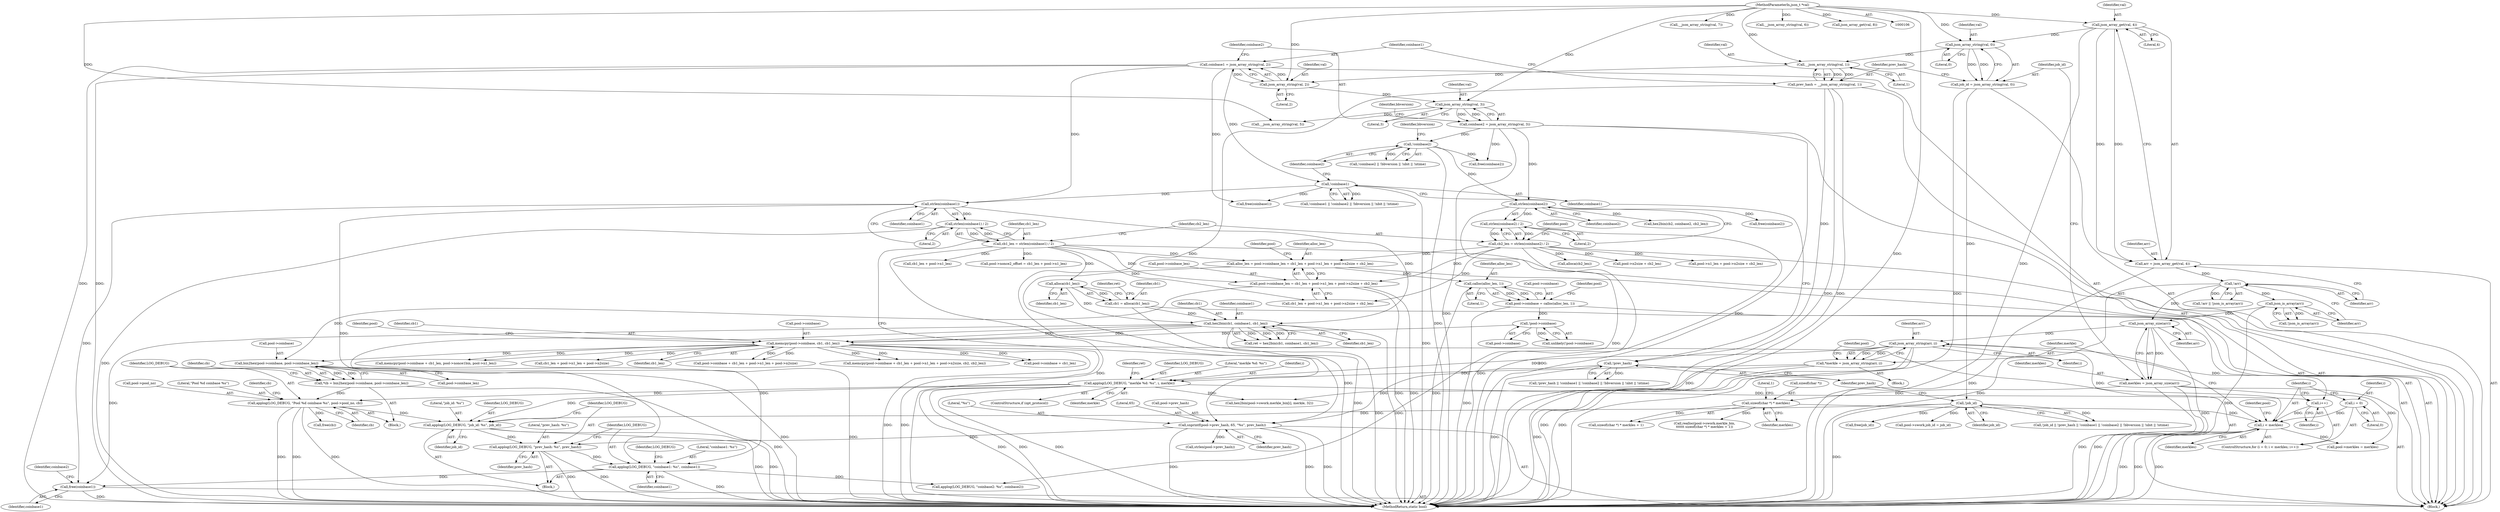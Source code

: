 digraph "0_cgminer_e1c5050734123973b99d181c45e74b2cbb00272e_1@API" {
"1000665" [label="(Call,free(coinbase1))"];
"1000258" [label="(Call,strlen(coinbase1))"];
"1000203" [label="(Call,!coinbase1)"];
"1000164" [label="(Call,coinbase1 = json_array_string(val, 2))"];
"1000166" [label="(Call,json_array_string(val, 2))"];
"1000161" [label="(Call,__json_array_string(val, 1))"];
"1000156" [label="(Call,json_array_string(val, 0))"];
"1000139" [label="(Call,json_array_get(val, 4))"];
"1000108" [label="(MethodParameterIn,json_t *val)"];
"1000638" [label="(Call,applog(LOG_DEBUG, \"coinbase1: %s\", coinbase1))"];
"1000634" [label="(Call,applog(LOG_DEBUG, \"prev_hash: %s\", prev_hash))"];
"1000630" [label="(Call,applog(LOG_DEBUG, \"job_id: %s\", job_id))"];
"1000612" [label="(Call,applog(LOG_DEBUG, \"Pool %d coinbase %s\", pool->pool_no, cb))"];
"1000402" [label="(Call,applog(LOG_DEBUG, \"merkle %d: %s\", i, merkle))"];
"1000374" [label="(Call,json_array_string(arr, i))"];
"1000152" [label="(Call,json_array_size(arr))"];
"1000147" [label="(Call,json_is_array(arr))"];
"1000144" [label="(Call,!arr)"];
"1000137" [label="(Call,arr = json_array_get(val, 4))"];
"1000365" [label="(Call,i < merkles)"];
"1000368" [label="(Call,i++)"];
"1000362" [label="(Call,i = 0)"];
"1000356" [label="(Call,sizeof(char *) * merkles)"];
"1000150" [label="(Call,merkles = json_array_size(arr))"];
"1000372" [label="(Call,*merkle = json_array_string(arr, i))"];
"1000603" [label="(Call,*cb = bin2hex(pool->coinbase, pool->coinbase_len))"];
"1000605" [label="(Call,bin2hex(pool->coinbase, pool->coinbase_len))"];
"1000565" [label="(Call,memcpy(pool->coinbase, cb1, cb1_len))"];
"1000558" [label="(Call,!pool->coinbase)"];
"1000549" [label="(Call,pool->coinbase = calloc(alloc_len, 1))"];
"1000553" [label="(Call,calloc(alloc_len, 1))"];
"1000295" [label="(Call,alloc_len = pool->coinbase_len = cb1_len + pool->n1_len + pool->n2size + cb2_len)"];
"1000297" [label="(Call,pool->coinbase_len = cb1_len + pool->n1_len + pool->n2size + cb2_len)"];
"1000255" [label="(Call,cb1_len = strlen(coinbase1) / 2)"];
"1000257" [label="(Call,strlen(coinbase1) / 2)"];
"1000261" [label="(Call,cb2_len = strlen(coinbase2) / 2)"];
"1000263" [label="(Call,strlen(coinbase2) / 2)"];
"1000264" [label="(Call,strlen(coinbase2))"];
"1000206" [label="(Call,!coinbase2)"];
"1000169" [label="(Call,coinbase2 = json_array_string(val, 3))"];
"1000171" [label="(Call,json_array_string(val, 3))"];
"1000510" [label="(Call,hex2bin(cb1, coinbase1, cb1_len))"];
"1000504" [label="(Call,cb1 = alloca(cb1_len))"];
"1000506" [label="(Call,alloca(cb1_len))"];
"1000197" [label="(Call,!job_id)"];
"1000154" [label="(Call,job_id = json_array_string(val, 0))"];
"1000248" [label="(Call,snprintf(pool->prev_hash, 65, \"%s\", prev_hash))"];
"1000200" [label="(Call,!prev_hash)"];
"1000159" [label="(Call,prev_hash = __json_array_string(val, 1))"];
"1000572" [label="(Call,pool->coinbase + cb1_len)"];
"1000509" [label="(Identifier,ret)"];
"1000349" [label="(Call,realloc(pool->swork.merkle_bin,\n\t\t\t\t\t\t sizeof(char *) * merkles + 1))"];
"1000258" [label="(Call,strlen(coinbase1))"];
"1000362" [label="(Call,i = 0)"];
"1000186" [label="(Call,__json_array_string(val, 7))"];
"1000257" [label="(Call,strlen(coinbase1) / 2)"];
"1000151" [label="(Identifier,merkles)"];
"1000314" [label="(Identifier,pool)"];
"1000137" [label="(Call,arr = json_array_get(val, 4))"];
"1000618" [label="(Identifier,cb)"];
"1000373" [label="(Identifier,merkle)"];
"1000381" [label="(Identifier,pool)"];
"1000301" [label="(Call,cb1_len + pool->n1_len + pool->n2size + cb2_len)"];
"1000141" [label="(Literal,4)"];
"1000505" [label="(Identifier,cb1)"];
"1000181" [label="(Call,__json_array_string(val, 6))"];
"1000210" [label="(Identifier,bbversion)"];
"1000219" [label="(Call,free(job_id))"];
"1000156" [label="(Call,json_array_string(val, 0))"];
"1000636" [label="(Literal,\"prev_hash: %s\")"];
"1000609" [label="(Call,pool->coinbase_len)"];
"1000404" [label="(Literal,\"merkle %d: %s\")"];
"1000146" [label="(Call,!json_is_array(arr))"];
"1000511" [label="(Identifier,cb1)"];
"1000402" [label="(Call,applog(LOG_DEBUG, \"merkle %d: %s\", i, merkle))"];
"1000635" [label="(Identifier,LOG_DEBUG)"];
"1000162" [label="(Identifier,val)"];
"1000265" [label="(Identifier,coinbase2)"];
"1000241" [label="(Call,pool->swork.job_id = job_id)"];
"1000634" [label="(Call,applog(LOG_DEBUG, \"prev_hash: %s\", prev_hash))"];
"1000154" [label="(Call,job_id = json_array_string(val, 0))"];
"1000176" [label="(Call,__json_array_string(val, 5))"];
"1000571" [label="(Call,memcpy(pool->coinbase + cb1_len, pool->nonce1bin, pool->n1_len))"];
"1000510" [label="(Call,hex2bin(cb1, coinbase1, cb1_len))"];
"1000170" [label="(Identifier,coinbase2)"];
"1000639" [label="(Identifier,LOG_DEBUG)"];
"1000145" [label="(Identifier,arr)"];
"1000356" [label="(Call,sizeof(char *) * merkles)"];
"1000227" [label="(Call,free(coinbase2))"];
"1000144" [label="(Call,!arr)"];
"1000685" [label="(MethodReturn,static bool)"];
"1000512" [label="(Identifier,coinbase1)"];
"1000637" [label="(Identifier,prev_hash)"];
"1000367" [label="(Identifier,merkles)"];
"1000603" [label="(Call,*cb = bin2hex(pool->coinbase, pool->coinbase_len))"];
"1000143" [label="(Call,!arr || !json_is_array(arr))"];
"1000167" [label="(Identifier,val)"];
"1000297" [label="(Call,pool->coinbase_len = cb1_len + pool->n1_len + pool->n2size + cb2_len)"];
"1000256" [label="(Identifier,cb1_len)"];
"1000513" [label="(Identifier,cb1_len)"];
"1000252" [label="(Literal,65)"];
"1000206" [label="(Call,!coinbase2)"];
"1000205" [label="(Call,!coinbase2 || !bbversion || !nbit || !ntime)"];
"1000248" [label="(Call,snprintf(pool->prev_hash, 65, \"%s\", prev_hash))"];
"1000109" [label="(Block,)"];
"1000171" [label="(Call,json_array_string(val, 3))"];
"1000605" [label="(Call,bin2hex(pool->coinbase, pool->coinbase_len))"];
"1000432" [label="(Identifier,pool)"];
"1000161" [label="(Call,__json_array_string(val, 1))"];
"1000406" [label="(Identifier,merkle)"];
"1000164" [label="(Call,coinbase1 = json_array_string(val, 2))"];
"1000160" [label="(Identifier,prev_hash)"];
"1000169" [label="(Call,coinbase2 = json_array_string(val, 3))"];
"1000631" [label="(Identifier,LOG_DEBUG)"];
"1000200" [label="(Call,!prev_hash)"];
"1000264" [label="(Call,strlen(coinbase2))"];
"1000375" [label="(Identifier,arr)"];
"1000557" [label="(Call,unlikely(!pool->coinbase))"];
"1000588" [label="(Call,cb1_len + pool->n1_len + pool->n2size)"];
"1000168" [label="(Literal,2)"];
"1000400" [label="(ControlStructure,if (opt_protocol))"];
"1000619" [label="(Call,free(cb))"];
"1000365" [label="(Call,i < merkles)"];
"1000263" [label="(Call,strlen(coinbase2) / 2)"];
"1000642" [label="(Call,applog(LOG_DEBUG, \"coinbase2: %s\", coinbase2))"];
"1000192" [label="(Call,json_array_get(val, 8))"];
"1000614" [label="(Literal,\"Pool %d coinbase %s\")"];
"1000260" [label="(Literal,2)"];
"1000361" [label="(ControlStructure,for (i = 0; i < merkles; i++))"];
"1000558" [label="(Call,!pool->coinbase)"];
"1000405" [label="(Identifier,i)"];
"1000296" [label="(Identifier,alloc_len)"];
"1000175" [label="(Identifier,bbversion)"];
"1000370" [label="(Block,)"];
"1000366" [label="(Identifier,i)"];
"1000360" [label="(Literal,1)"];
"1000666" [label="(Identifier,coinbase1)"];
"1000629" [label="(Block,)"];
"1000372" [label="(Call,*merkle = json_array_string(arr, i))"];
"1000249" [label="(Call,pool->prev_hash)"];
"1000157" [label="(Identifier,val)"];
"1000155" [label="(Identifier,job_id)"];
"1000604" [label="(Identifier,cb)"];
"1000553" [label="(Call,calloc(alloc_len, 1))"];
"1000204" [label="(Identifier,coinbase1)"];
"1000303" [label="(Call,pool->n1_len + pool->n2size + cb2_len)"];
"1000529" [label="(Call,hex2bin(cb2, coinbase2, cb2_len))"];
"1000574" [label="(Identifier,pool)"];
"1000359" [label="(Identifier,merkles)"];
"1000148" [label="(Identifier,arr)"];
"1000108" [label="(MethodParameterIn,json_t *val)"];
"1000147" [label="(Call,json_is_array(arr))"];
"1000449" [label="(Call,strlen(pool->prev_hash))"];
"1000409" [label="(Call,hex2bin(pool->swork.merkle_bin[i], merkle, 32))"];
"1000376" [label="(Identifier,i)"];
"1000153" [label="(Identifier,arr)"];
"1000554" [label="(Identifier,alloc_len)"];
"1000560" [label="(Identifier,pool)"];
"1000549" [label="(Call,pool->coinbase = calloc(alloc_len, 1))"];
"1000613" [label="(Identifier,LOG_DEBUG)"];
"1000665" [label="(Call,free(coinbase1))"];
"1000269" [label="(Identifier,pool)"];
"1000253" [label="(Literal,\"%s\")"];
"1000507" [label="(Identifier,cb1_len)"];
"1000525" [label="(Call,alloca(cb2_len))"];
"1000368" [label="(Call,i++)"];
"1000408" [label="(Identifier,ret)"];
"1000152" [label="(Call,json_array_size(arr))"];
"1000150" [label="(Call,merkles = json_array_size(arr))"];
"1000601" [label="(Block,)"];
"1000259" [label="(Identifier,coinbase1)"];
"1000158" [label="(Literal,0)"];
"1000262" [label="(Identifier,cb2_len)"];
"1000403" [label="(Identifier,LOG_DEBUG)"];
"1000612" [label="(Call,applog(LOG_DEBUG, \"Pool %d coinbase %s\", pool->pool_no, cb))"];
"1000569" [label="(Identifier,cb1)"];
"1000369" [label="(Identifier,i)"];
"1000364" [label="(Literal,0)"];
"1000667" [label="(Call,free(coinbase2))"];
"1000254" [label="(Identifier,prev_hash)"];
"1000139" [label="(Call,json_array_get(val, 4))"];
"1000166" [label="(Call,json_array_string(val, 2))"];
"1000197" [label="(Call,!job_id)"];
"1000307" [label="(Call,pool->n2size + cb2_len)"];
"1000198" [label="(Identifier,job_id)"];
"1000559" [label="(Call,pool->coinbase)"];
"1000355" [label="(Call,sizeof(char *) * merkles + 1)"];
"1000196" [label="(Call,!job_id || !prev_hash || !coinbase1 || !coinbase2 || !bbversion || !nbit || !ntime)"];
"1000374" [label="(Call,json_array_string(arr, i))"];
"1000316" [label="(Call,cb1_len + pool->n1_len)"];
"1000633" [label="(Identifier,job_id)"];
"1000570" [label="(Identifier,cb1_len)"];
"1000643" [label="(Identifier,LOG_DEBUG)"];
"1000555" [label="(Literal,1)"];
"1000223" [label="(Call,free(coinbase1))"];
"1000584" [label="(Call,pool->coinbase + cb1_len + pool->n1_len + pool->n2size)"];
"1000565" [label="(Call,memcpy(pool->coinbase, cb1, cb1_len))"];
"1000295" [label="(Call,alloc_len = pool->coinbase_len = cb1_len + pool->n1_len + pool->n2size + cb2_len)"];
"1000140" [label="(Identifier,val)"];
"1000165" [label="(Identifier,coinbase1)"];
"1000504" [label="(Call,cb1 = alloca(cb1_len))"];
"1000138" [label="(Identifier,arr)"];
"1000203" [label="(Call,!coinbase1)"];
"1000298" [label="(Call,pool->coinbase_len)"];
"1000312" [label="(Call,pool->nonce2_offset = cb1_len + pool->n1_len)"];
"1000266" [label="(Literal,2)"];
"1000638" [label="(Call,applog(LOG_DEBUG, \"coinbase1: %s\", coinbase1))"];
"1000207" [label="(Identifier,coinbase2)"];
"1000159" [label="(Call,prev_hash = __json_array_string(val, 1))"];
"1000632" [label="(Literal,\"job_id: %s\")"];
"1000508" [label="(Call,ret = hex2bin(cb1, coinbase1, cb1_len))"];
"1000506" [label="(Call,alloca(cb1_len))"];
"1000630" [label="(Call,applog(LOG_DEBUG, \"job_id: %s\", job_id))"];
"1000255" [label="(Call,cb1_len = strlen(coinbase1) / 2)"];
"1000163" [label="(Literal,1)"];
"1000202" [label="(Call,!coinbase1 || !coinbase2 || !bbversion || !nbit || !ntime)"];
"1000620" [label="(Identifier,cb)"];
"1000201" [label="(Identifier,prev_hash)"];
"1000430" [label="(Call,pool->merkles = merkles)"];
"1000550" [label="(Call,pool->coinbase)"];
"1000261" [label="(Call,cb2_len = strlen(coinbase2) / 2)"];
"1000357" [label="(Call,sizeof(char *))"];
"1000173" [label="(Literal,3)"];
"1000640" [label="(Literal,\"coinbase1: %s\")"];
"1000566" [label="(Call,pool->coinbase)"];
"1000668" [label="(Identifier,coinbase2)"];
"1000606" [label="(Call,pool->coinbase)"];
"1000172" [label="(Identifier,val)"];
"1000199" [label="(Call,!prev_hash || !coinbase1 || !coinbase2 || !bbversion || !nbit || !ntime)"];
"1000615" [label="(Call,pool->pool_no)"];
"1000363" [label="(Identifier,i)"];
"1000583" [label="(Call,memcpy(pool->coinbase + cb1_len + pool->n1_len + pool->n2size, cb2, cb2_len))"];
"1000641" [label="(Identifier,coinbase1)"];
"1000665" -> "1000109"  [label="AST: "];
"1000665" -> "1000666"  [label="CFG: "];
"1000666" -> "1000665"  [label="AST: "];
"1000668" -> "1000665"  [label="CFG: "];
"1000665" -> "1000685"  [label="DDG: "];
"1000258" -> "1000665"  [label="DDG: "];
"1000638" -> "1000665"  [label="DDG: "];
"1000510" -> "1000665"  [label="DDG: "];
"1000258" -> "1000257"  [label="AST: "];
"1000258" -> "1000259"  [label="CFG: "];
"1000259" -> "1000258"  [label="AST: "];
"1000260" -> "1000258"  [label="CFG: "];
"1000258" -> "1000257"  [label="DDG: "];
"1000203" -> "1000258"  [label="DDG: "];
"1000164" -> "1000258"  [label="DDG: "];
"1000258" -> "1000510"  [label="DDG: "];
"1000258" -> "1000638"  [label="DDG: "];
"1000203" -> "1000202"  [label="AST: "];
"1000203" -> "1000204"  [label="CFG: "];
"1000204" -> "1000203"  [label="AST: "];
"1000207" -> "1000203"  [label="CFG: "];
"1000202" -> "1000203"  [label="CFG: "];
"1000203" -> "1000685"  [label="DDG: "];
"1000203" -> "1000202"  [label="DDG: "];
"1000164" -> "1000203"  [label="DDG: "];
"1000203" -> "1000223"  [label="DDG: "];
"1000164" -> "1000109"  [label="AST: "];
"1000164" -> "1000166"  [label="CFG: "];
"1000165" -> "1000164"  [label="AST: "];
"1000166" -> "1000164"  [label="AST: "];
"1000170" -> "1000164"  [label="CFG: "];
"1000164" -> "1000685"  [label="DDG: "];
"1000164" -> "1000685"  [label="DDG: "];
"1000166" -> "1000164"  [label="DDG: "];
"1000166" -> "1000164"  [label="DDG: "];
"1000164" -> "1000223"  [label="DDG: "];
"1000166" -> "1000168"  [label="CFG: "];
"1000167" -> "1000166"  [label="AST: "];
"1000168" -> "1000166"  [label="AST: "];
"1000161" -> "1000166"  [label="DDG: "];
"1000108" -> "1000166"  [label="DDG: "];
"1000166" -> "1000171"  [label="DDG: "];
"1000161" -> "1000159"  [label="AST: "];
"1000161" -> "1000163"  [label="CFG: "];
"1000162" -> "1000161"  [label="AST: "];
"1000163" -> "1000161"  [label="AST: "];
"1000159" -> "1000161"  [label="CFG: "];
"1000161" -> "1000159"  [label="DDG: "];
"1000161" -> "1000159"  [label="DDG: "];
"1000156" -> "1000161"  [label="DDG: "];
"1000108" -> "1000161"  [label="DDG: "];
"1000156" -> "1000154"  [label="AST: "];
"1000156" -> "1000158"  [label="CFG: "];
"1000157" -> "1000156"  [label="AST: "];
"1000158" -> "1000156"  [label="AST: "];
"1000154" -> "1000156"  [label="CFG: "];
"1000156" -> "1000154"  [label="DDG: "];
"1000156" -> "1000154"  [label="DDG: "];
"1000139" -> "1000156"  [label="DDG: "];
"1000108" -> "1000156"  [label="DDG: "];
"1000139" -> "1000137"  [label="AST: "];
"1000139" -> "1000141"  [label="CFG: "];
"1000140" -> "1000139"  [label="AST: "];
"1000141" -> "1000139"  [label="AST: "];
"1000137" -> "1000139"  [label="CFG: "];
"1000139" -> "1000685"  [label="DDG: "];
"1000139" -> "1000137"  [label="DDG: "];
"1000139" -> "1000137"  [label="DDG: "];
"1000108" -> "1000139"  [label="DDG: "];
"1000108" -> "1000106"  [label="AST: "];
"1000108" -> "1000685"  [label="DDG: "];
"1000108" -> "1000171"  [label="DDG: "];
"1000108" -> "1000176"  [label="DDG: "];
"1000108" -> "1000181"  [label="DDG: "];
"1000108" -> "1000186"  [label="DDG: "];
"1000108" -> "1000192"  [label="DDG: "];
"1000638" -> "1000629"  [label="AST: "];
"1000638" -> "1000641"  [label="CFG: "];
"1000639" -> "1000638"  [label="AST: "];
"1000640" -> "1000638"  [label="AST: "];
"1000641" -> "1000638"  [label="AST: "];
"1000643" -> "1000638"  [label="CFG: "];
"1000638" -> "1000685"  [label="DDG: "];
"1000634" -> "1000638"  [label="DDG: "];
"1000510" -> "1000638"  [label="DDG: "];
"1000638" -> "1000642"  [label="DDG: "];
"1000634" -> "1000629"  [label="AST: "];
"1000634" -> "1000637"  [label="CFG: "];
"1000635" -> "1000634"  [label="AST: "];
"1000636" -> "1000634"  [label="AST: "];
"1000637" -> "1000634"  [label="AST: "];
"1000639" -> "1000634"  [label="CFG: "];
"1000634" -> "1000685"  [label="DDG: "];
"1000634" -> "1000685"  [label="DDG: "];
"1000630" -> "1000634"  [label="DDG: "];
"1000248" -> "1000634"  [label="DDG: "];
"1000630" -> "1000629"  [label="AST: "];
"1000630" -> "1000633"  [label="CFG: "];
"1000631" -> "1000630"  [label="AST: "];
"1000632" -> "1000630"  [label="AST: "];
"1000633" -> "1000630"  [label="AST: "];
"1000635" -> "1000630"  [label="CFG: "];
"1000630" -> "1000685"  [label="DDG: "];
"1000630" -> "1000685"  [label="DDG: "];
"1000612" -> "1000630"  [label="DDG: "];
"1000402" -> "1000630"  [label="DDG: "];
"1000197" -> "1000630"  [label="DDG: "];
"1000612" -> "1000601"  [label="AST: "];
"1000612" -> "1000618"  [label="CFG: "];
"1000613" -> "1000612"  [label="AST: "];
"1000614" -> "1000612"  [label="AST: "];
"1000615" -> "1000612"  [label="AST: "];
"1000618" -> "1000612"  [label="AST: "];
"1000620" -> "1000612"  [label="CFG: "];
"1000612" -> "1000685"  [label="DDG: "];
"1000612" -> "1000685"  [label="DDG: "];
"1000612" -> "1000685"  [label="DDG: "];
"1000402" -> "1000612"  [label="DDG: "];
"1000603" -> "1000612"  [label="DDG: "];
"1000612" -> "1000619"  [label="DDG: "];
"1000402" -> "1000400"  [label="AST: "];
"1000402" -> "1000406"  [label="CFG: "];
"1000403" -> "1000402"  [label="AST: "];
"1000404" -> "1000402"  [label="AST: "];
"1000405" -> "1000402"  [label="AST: "];
"1000406" -> "1000402"  [label="AST: "];
"1000408" -> "1000402"  [label="CFG: "];
"1000402" -> "1000685"  [label="DDG: "];
"1000402" -> "1000685"  [label="DDG: "];
"1000402" -> "1000685"  [label="DDG: "];
"1000402" -> "1000368"  [label="DDG: "];
"1000374" -> "1000402"  [label="DDG: "];
"1000372" -> "1000402"  [label="DDG: "];
"1000402" -> "1000409"  [label="DDG: "];
"1000374" -> "1000372"  [label="AST: "];
"1000374" -> "1000376"  [label="CFG: "];
"1000375" -> "1000374"  [label="AST: "];
"1000376" -> "1000374"  [label="AST: "];
"1000372" -> "1000374"  [label="CFG: "];
"1000374" -> "1000685"  [label="DDG: "];
"1000374" -> "1000685"  [label="DDG: "];
"1000374" -> "1000368"  [label="DDG: "];
"1000374" -> "1000372"  [label="DDG: "];
"1000374" -> "1000372"  [label="DDG: "];
"1000152" -> "1000374"  [label="DDG: "];
"1000365" -> "1000374"  [label="DDG: "];
"1000152" -> "1000150"  [label="AST: "];
"1000152" -> "1000153"  [label="CFG: "];
"1000153" -> "1000152"  [label="AST: "];
"1000150" -> "1000152"  [label="CFG: "];
"1000152" -> "1000685"  [label="DDG: "];
"1000152" -> "1000150"  [label="DDG: "];
"1000147" -> "1000152"  [label="DDG: "];
"1000144" -> "1000152"  [label="DDG: "];
"1000147" -> "1000146"  [label="AST: "];
"1000147" -> "1000148"  [label="CFG: "];
"1000148" -> "1000147"  [label="AST: "];
"1000146" -> "1000147"  [label="CFG: "];
"1000147" -> "1000685"  [label="DDG: "];
"1000147" -> "1000146"  [label="DDG: "];
"1000144" -> "1000147"  [label="DDG: "];
"1000144" -> "1000143"  [label="AST: "];
"1000144" -> "1000145"  [label="CFG: "];
"1000145" -> "1000144"  [label="AST: "];
"1000148" -> "1000144"  [label="CFG: "];
"1000143" -> "1000144"  [label="CFG: "];
"1000144" -> "1000685"  [label="DDG: "];
"1000144" -> "1000143"  [label="DDG: "];
"1000137" -> "1000144"  [label="DDG: "];
"1000137" -> "1000109"  [label="AST: "];
"1000138" -> "1000137"  [label="AST: "];
"1000145" -> "1000137"  [label="CFG: "];
"1000137" -> "1000685"  [label="DDG: "];
"1000365" -> "1000361"  [label="AST: "];
"1000365" -> "1000367"  [label="CFG: "];
"1000366" -> "1000365"  [label="AST: "];
"1000367" -> "1000365"  [label="AST: "];
"1000373" -> "1000365"  [label="CFG: "];
"1000432" -> "1000365"  [label="CFG: "];
"1000365" -> "1000685"  [label="DDG: "];
"1000365" -> "1000685"  [label="DDG: "];
"1000365" -> "1000685"  [label="DDG: "];
"1000368" -> "1000365"  [label="DDG: "];
"1000362" -> "1000365"  [label="DDG: "];
"1000356" -> "1000365"  [label="DDG: "];
"1000365" -> "1000430"  [label="DDG: "];
"1000368" -> "1000361"  [label="AST: "];
"1000368" -> "1000369"  [label="CFG: "];
"1000369" -> "1000368"  [label="AST: "];
"1000366" -> "1000368"  [label="CFG: "];
"1000362" -> "1000361"  [label="AST: "];
"1000362" -> "1000364"  [label="CFG: "];
"1000363" -> "1000362"  [label="AST: "];
"1000364" -> "1000362"  [label="AST: "];
"1000366" -> "1000362"  [label="CFG: "];
"1000356" -> "1000355"  [label="AST: "];
"1000356" -> "1000359"  [label="CFG: "];
"1000357" -> "1000356"  [label="AST: "];
"1000359" -> "1000356"  [label="AST: "];
"1000360" -> "1000356"  [label="CFG: "];
"1000356" -> "1000349"  [label="DDG: "];
"1000356" -> "1000355"  [label="DDG: "];
"1000150" -> "1000356"  [label="DDG: "];
"1000150" -> "1000109"  [label="AST: "];
"1000151" -> "1000150"  [label="AST: "];
"1000155" -> "1000150"  [label="CFG: "];
"1000150" -> "1000685"  [label="DDG: "];
"1000150" -> "1000685"  [label="DDG: "];
"1000150" -> "1000430"  [label="DDG: "];
"1000372" -> "1000370"  [label="AST: "];
"1000373" -> "1000372"  [label="AST: "];
"1000381" -> "1000372"  [label="CFG: "];
"1000372" -> "1000685"  [label="DDG: "];
"1000372" -> "1000409"  [label="DDG: "];
"1000603" -> "1000601"  [label="AST: "];
"1000603" -> "1000605"  [label="CFG: "];
"1000604" -> "1000603"  [label="AST: "];
"1000605" -> "1000603"  [label="AST: "];
"1000613" -> "1000603"  [label="CFG: "];
"1000603" -> "1000685"  [label="DDG: "];
"1000605" -> "1000603"  [label="DDG: "];
"1000605" -> "1000603"  [label="DDG: "];
"1000605" -> "1000609"  [label="CFG: "];
"1000606" -> "1000605"  [label="AST: "];
"1000609" -> "1000605"  [label="AST: "];
"1000605" -> "1000685"  [label="DDG: "];
"1000605" -> "1000685"  [label="DDG: "];
"1000565" -> "1000605"  [label="DDG: "];
"1000297" -> "1000605"  [label="DDG: "];
"1000565" -> "1000109"  [label="AST: "];
"1000565" -> "1000570"  [label="CFG: "];
"1000566" -> "1000565"  [label="AST: "];
"1000569" -> "1000565"  [label="AST: "];
"1000570" -> "1000565"  [label="AST: "];
"1000574" -> "1000565"  [label="CFG: "];
"1000565" -> "1000685"  [label="DDG: "];
"1000565" -> "1000685"  [label="DDG: "];
"1000558" -> "1000565"  [label="DDG: "];
"1000510" -> "1000565"  [label="DDG: "];
"1000510" -> "1000565"  [label="DDG: "];
"1000565" -> "1000571"  [label="DDG: "];
"1000565" -> "1000571"  [label="DDG: "];
"1000565" -> "1000572"  [label="DDG: "];
"1000565" -> "1000572"  [label="DDG: "];
"1000565" -> "1000583"  [label="DDG: "];
"1000565" -> "1000583"  [label="DDG: "];
"1000565" -> "1000584"  [label="DDG: "];
"1000565" -> "1000584"  [label="DDG: "];
"1000565" -> "1000588"  [label="DDG: "];
"1000558" -> "1000557"  [label="AST: "];
"1000558" -> "1000559"  [label="CFG: "];
"1000559" -> "1000558"  [label="AST: "];
"1000557" -> "1000558"  [label="CFG: "];
"1000558" -> "1000557"  [label="DDG: "];
"1000549" -> "1000558"  [label="DDG: "];
"1000549" -> "1000109"  [label="AST: "];
"1000549" -> "1000553"  [label="CFG: "];
"1000550" -> "1000549"  [label="AST: "];
"1000553" -> "1000549"  [label="AST: "];
"1000560" -> "1000549"  [label="CFG: "];
"1000549" -> "1000685"  [label="DDG: "];
"1000553" -> "1000549"  [label="DDG: "];
"1000553" -> "1000549"  [label="DDG: "];
"1000553" -> "1000555"  [label="CFG: "];
"1000554" -> "1000553"  [label="AST: "];
"1000555" -> "1000553"  [label="AST: "];
"1000553" -> "1000685"  [label="DDG: "];
"1000295" -> "1000553"  [label="DDG: "];
"1000295" -> "1000109"  [label="AST: "];
"1000295" -> "1000297"  [label="CFG: "];
"1000296" -> "1000295"  [label="AST: "];
"1000297" -> "1000295"  [label="AST: "];
"1000314" -> "1000295"  [label="CFG: "];
"1000295" -> "1000685"  [label="DDG: "];
"1000297" -> "1000295"  [label="DDG: "];
"1000255" -> "1000295"  [label="DDG: "];
"1000261" -> "1000295"  [label="DDG: "];
"1000297" -> "1000301"  [label="CFG: "];
"1000298" -> "1000297"  [label="AST: "];
"1000301" -> "1000297"  [label="AST: "];
"1000297" -> "1000685"  [label="DDG: "];
"1000297" -> "1000685"  [label="DDG: "];
"1000255" -> "1000297"  [label="DDG: "];
"1000261" -> "1000297"  [label="DDG: "];
"1000255" -> "1000109"  [label="AST: "];
"1000255" -> "1000257"  [label="CFG: "];
"1000256" -> "1000255"  [label="AST: "];
"1000257" -> "1000255"  [label="AST: "];
"1000262" -> "1000255"  [label="CFG: "];
"1000255" -> "1000685"  [label="DDG: "];
"1000257" -> "1000255"  [label="DDG: "];
"1000257" -> "1000255"  [label="DDG: "];
"1000255" -> "1000301"  [label="DDG: "];
"1000255" -> "1000312"  [label="DDG: "];
"1000255" -> "1000316"  [label="DDG: "];
"1000255" -> "1000506"  [label="DDG: "];
"1000257" -> "1000260"  [label="CFG: "];
"1000260" -> "1000257"  [label="AST: "];
"1000257" -> "1000685"  [label="DDG: "];
"1000261" -> "1000109"  [label="AST: "];
"1000261" -> "1000263"  [label="CFG: "];
"1000262" -> "1000261"  [label="AST: "];
"1000263" -> "1000261"  [label="AST: "];
"1000269" -> "1000261"  [label="CFG: "];
"1000261" -> "1000685"  [label="DDG: "];
"1000263" -> "1000261"  [label="DDG: "];
"1000263" -> "1000261"  [label="DDG: "];
"1000261" -> "1000301"  [label="DDG: "];
"1000261" -> "1000303"  [label="DDG: "];
"1000261" -> "1000307"  [label="DDG: "];
"1000261" -> "1000525"  [label="DDG: "];
"1000263" -> "1000266"  [label="CFG: "];
"1000264" -> "1000263"  [label="AST: "];
"1000266" -> "1000263"  [label="AST: "];
"1000263" -> "1000685"  [label="DDG: "];
"1000264" -> "1000263"  [label="DDG: "];
"1000264" -> "1000265"  [label="CFG: "];
"1000265" -> "1000264"  [label="AST: "];
"1000266" -> "1000264"  [label="CFG: "];
"1000206" -> "1000264"  [label="DDG: "];
"1000169" -> "1000264"  [label="DDG: "];
"1000264" -> "1000529"  [label="DDG: "];
"1000264" -> "1000642"  [label="DDG: "];
"1000264" -> "1000667"  [label="DDG: "];
"1000206" -> "1000205"  [label="AST: "];
"1000206" -> "1000207"  [label="CFG: "];
"1000207" -> "1000206"  [label="AST: "];
"1000210" -> "1000206"  [label="CFG: "];
"1000205" -> "1000206"  [label="CFG: "];
"1000206" -> "1000685"  [label="DDG: "];
"1000206" -> "1000205"  [label="DDG: "];
"1000169" -> "1000206"  [label="DDG: "];
"1000206" -> "1000227"  [label="DDG: "];
"1000169" -> "1000109"  [label="AST: "];
"1000169" -> "1000171"  [label="CFG: "];
"1000170" -> "1000169"  [label="AST: "];
"1000171" -> "1000169"  [label="AST: "];
"1000175" -> "1000169"  [label="CFG: "];
"1000169" -> "1000685"  [label="DDG: "];
"1000169" -> "1000685"  [label="DDG: "];
"1000171" -> "1000169"  [label="DDG: "];
"1000171" -> "1000169"  [label="DDG: "];
"1000169" -> "1000227"  [label="DDG: "];
"1000171" -> "1000173"  [label="CFG: "];
"1000172" -> "1000171"  [label="AST: "];
"1000173" -> "1000171"  [label="AST: "];
"1000171" -> "1000176"  [label="DDG: "];
"1000510" -> "1000508"  [label="AST: "];
"1000510" -> "1000513"  [label="CFG: "];
"1000511" -> "1000510"  [label="AST: "];
"1000512" -> "1000510"  [label="AST: "];
"1000513" -> "1000510"  [label="AST: "];
"1000508" -> "1000510"  [label="CFG: "];
"1000510" -> "1000685"  [label="DDG: "];
"1000510" -> "1000685"  [label="DDG: "];
"1000510" -> "1000508"  [label="DDG: "];
"1000510" -> "1000508"  [label="DDG: "];
"1000510" -> "1000508"  [label="DDG: "];
"1000504" -> "1000510"  [label="DDG: "];
"1000506" -> "1000510"  [label="DDG: "];
"1000504" -> "1000109"  [label="AST: "];
"1000504" -> "1000506"  [label="CFG: "];
"1000505" -> "1000504"  [label="AST: "];
"1000506" -> "1000504"  [label="AST: "];
"1000509" -> "1000504"  [label="CFG: "];
"1000504" -> "1000685"  [label="DDG: "];
"1000506" -> "1000504"  [label="DDG: "];
"1000506" -> "1000507"  [label="CFG: "];
"1000507" -> "1000506"  [label="AST: "];
"1000197" -> "1000196"  [label="AST: "];
"1000197" -> "1000198"  [label="CFG: "];
"1000198" -> "1000197"  [label="AST: "];
"1000201" -> "1000197"  [label="CFG: "];
"1000196" -> "1000197"  [label="CFG: "];
"1000197" -> "1000685"  [label="DDG: "];
"1000197" -> "1000196"  [label="DDG: "];
"1000154" -> "1000197"  [label="DDG: "];
"1000197" -> "1000219"  [label="DDG: "];
"1000197" -> "1000241"  [label="DDG: "];
"1000154" -> "1000109"  [label="AST: "];
"1000155" -> "1000154"  [label="AST: "];
"1000160" -> "1000154"  [label="CFG: "];
"1000154" -> "1000685"  [label="DDG: "];
"1000248" -> "1000109"  [label="AST: "];
"1000248" -> "1000254"  [label="CFG: "];
"1000249" -> "1000248"  [label="AST: "];
"1000252" -> "1000248"  [label="AST: "];
"1000253" -> "1000248"  [label="AST: "];
"1000254" -> "1000248"  [label="AST: "];
"1000256" -> "1000248"  [label="CFG: "];
"1000248" -> "1000685"  [label="DDG: "];
"1000248" -> "1000685"  [label="DDG: "];
"1000248" -> "1000685"  [label="DDG: "];
"1000200" -> "1000248"  [label="DDG: "];
"1000159" -> "1000248"  [label="DDG: "];
"1000248" -> "1000449"  [label="DDG: "];
"1000200" -> "1000199"  [label="AST: "];
"1000200" -> "1000201"  [label="CFG: "];
"1000201" -> "1000200"  [label="AST: "];
"1000204" -> "1000200"  [label="CFG: "];
"1000199" -> "1000200"  [label="CFG: "];
"1000200" -> "1000685"  [label="DDG: "];
"1000200" -> "1000199"  [label="DDG: "];
"1000159" -> "1000200"  [label="DDG: "];
"1000159" -> "1000109"  [label="AST: "];
"1000160" -> "1000159"  [label="AST: "];
"1000165" -> "1000159"  [label="CFG: "];
"1000159" -> "1000685"  [label="DDG: "];
"1000159" -> "1000685"  [label="DDG: "];
}
